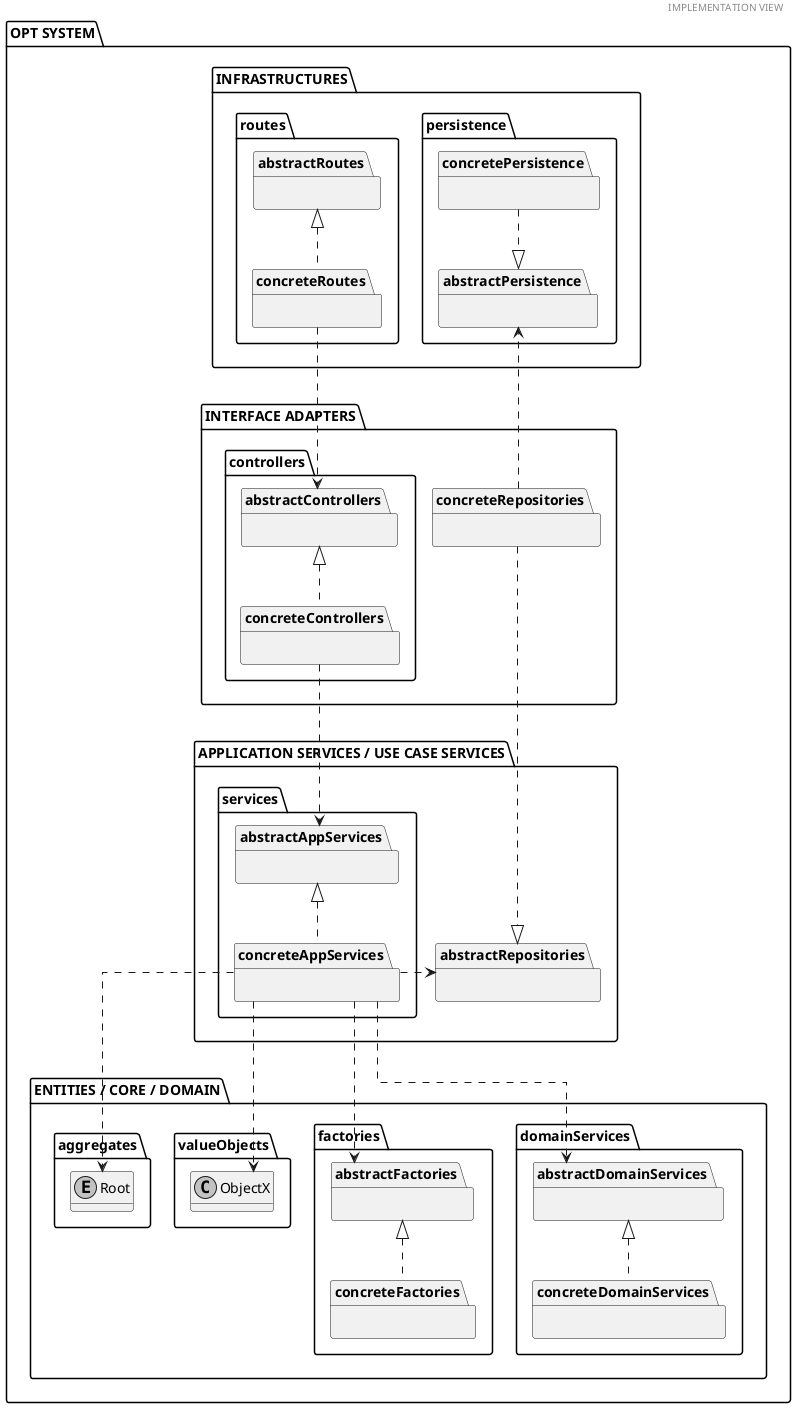 @startuml
'https://plantuml.com/class-diagram
header IMPLEMENTATION VIEW
skinparam monochrome true
skinparam linetype ortho
hide empty methods
top to bottom direction

folder "OPT SYSTEM"{
    folder "INFRASTRUCTURES"{
        package persistence{
            package abstractPersistence {}
            package concretePersistence {}
            }
        package routes {
            package abstractRoutes{}
            package concreteRoutes{}
        }
    }

    folder "INTERFACE ADAPTERS"{
        package controllers{
            package abstractControllers{}
            package concreteControllers{}
        }
        package concreteRepositories{}
    }

    folder "APPLICATION SERVICES / USE CASE SERVICES"{
       package services{
            package abstractAppServices{}
            package concreteAppServices{}
       }
       package abstractRepositories{}
    }

    folder "ENTITIES / CORE / DOMAIN"{
        package aggregates{
            entity Root
        }
        package valueObjects{
            class ObjectX
        }
        package factories{
            package abstractFactories{}
            package concreteFactories{}
        }
     package domainServices{
        package abstractDomainServices{}
        package concreteDomainServices{}
        }
    }
}

abstractDomainServices <|.. concreteDomainServices

abstractRoutes <|.d. concreteRoutes
concreteRoutes ...> abstractControllers
abstractControllers <|.. concreteControllers

concreteRepositories ..|> abstractRepositories

concreteControllers ...> abstractAppServices

abstractAppServices <|.. concreteAppServices

concreteAppServices ...> Root
concreteAppServices ...> ObjectX
concreteAppServices ...> abstractFactories
abstractFactories <|.. concreteFactories
concreteAppServices ...> abstractDomainServices

concreteAppServices .> abstractRepositories

concreteRepositories ...> abstractPersistence

concretePersistence ..|> abstractPersistence

@enduml
